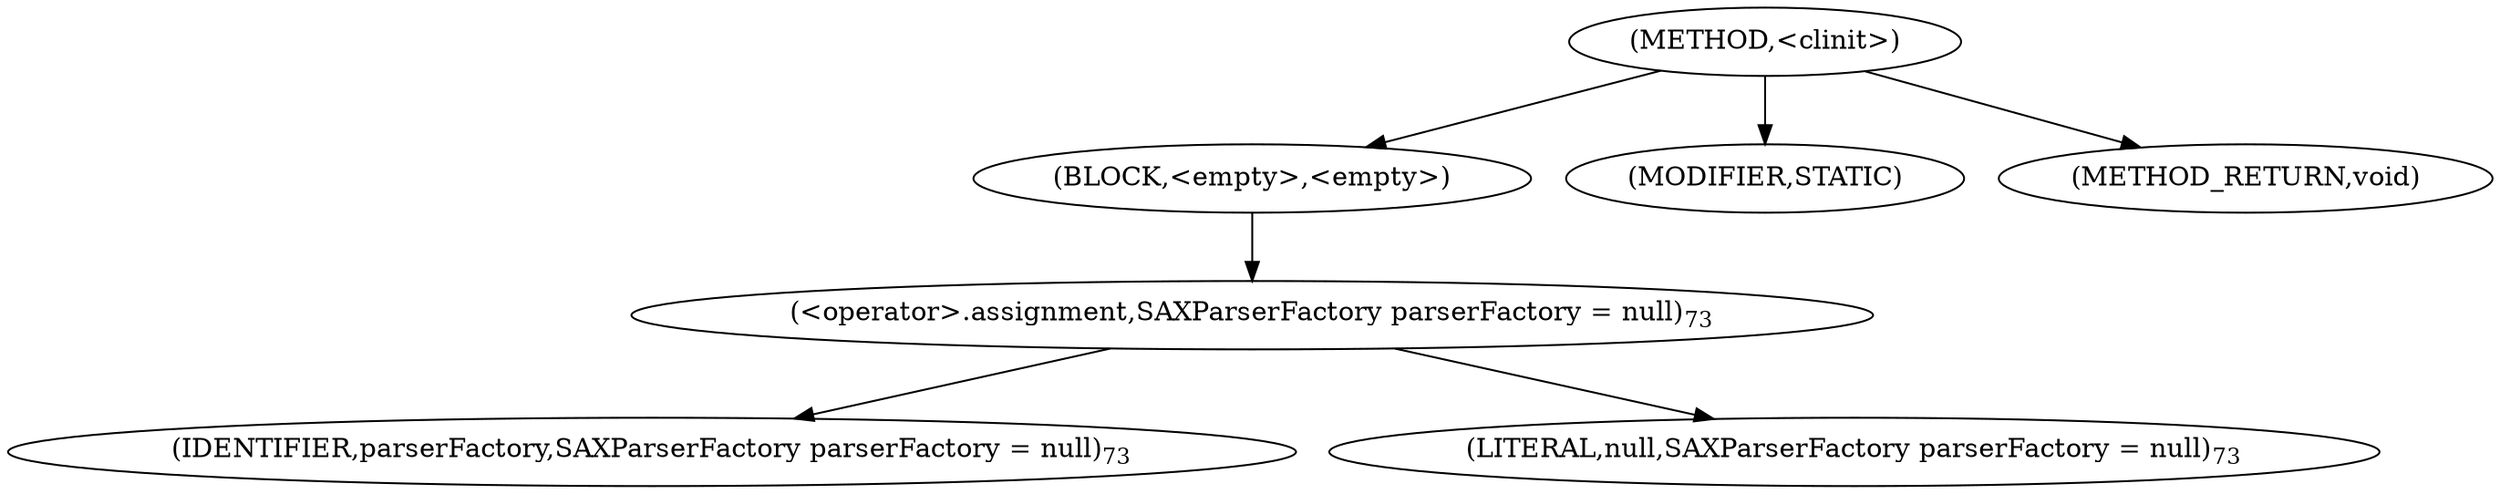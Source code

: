digraph "&lt;clinit&gt;" {  
"2336" [label = <(METHOD,&lt;clinit&gt;)> ]
"2337" [label = <(BLOCK,&lt;empty&gt;,&lt;empty&gt;)> ]
"2338" [label = <(&lt;operator&gt;.assignment,SAXParserFactory parserFactory = null)<SUB>73</SUB>> ]
"2339" [label = <(IDENTIFIER,parserFactory,SAXParserFactory parserFactory = null)<SUB>73</SUB>> ]
"2340" [label = <(LITERAL,null,SAXParserFactory parserFactory = null)<SUB>73</SUB>> ]
"2341" [label = <(MODIFIER,STATIC)> ]
"2342" [label = <(METHOD_RETURN,void)> ]
  "2336" -> "2337" 
  "2336" -> "2341" 
  "2336" -> "2342" 
  "2337" -> "2338" 
  "2338" -> "2339" 
  "2338" -> "2340" 
}
